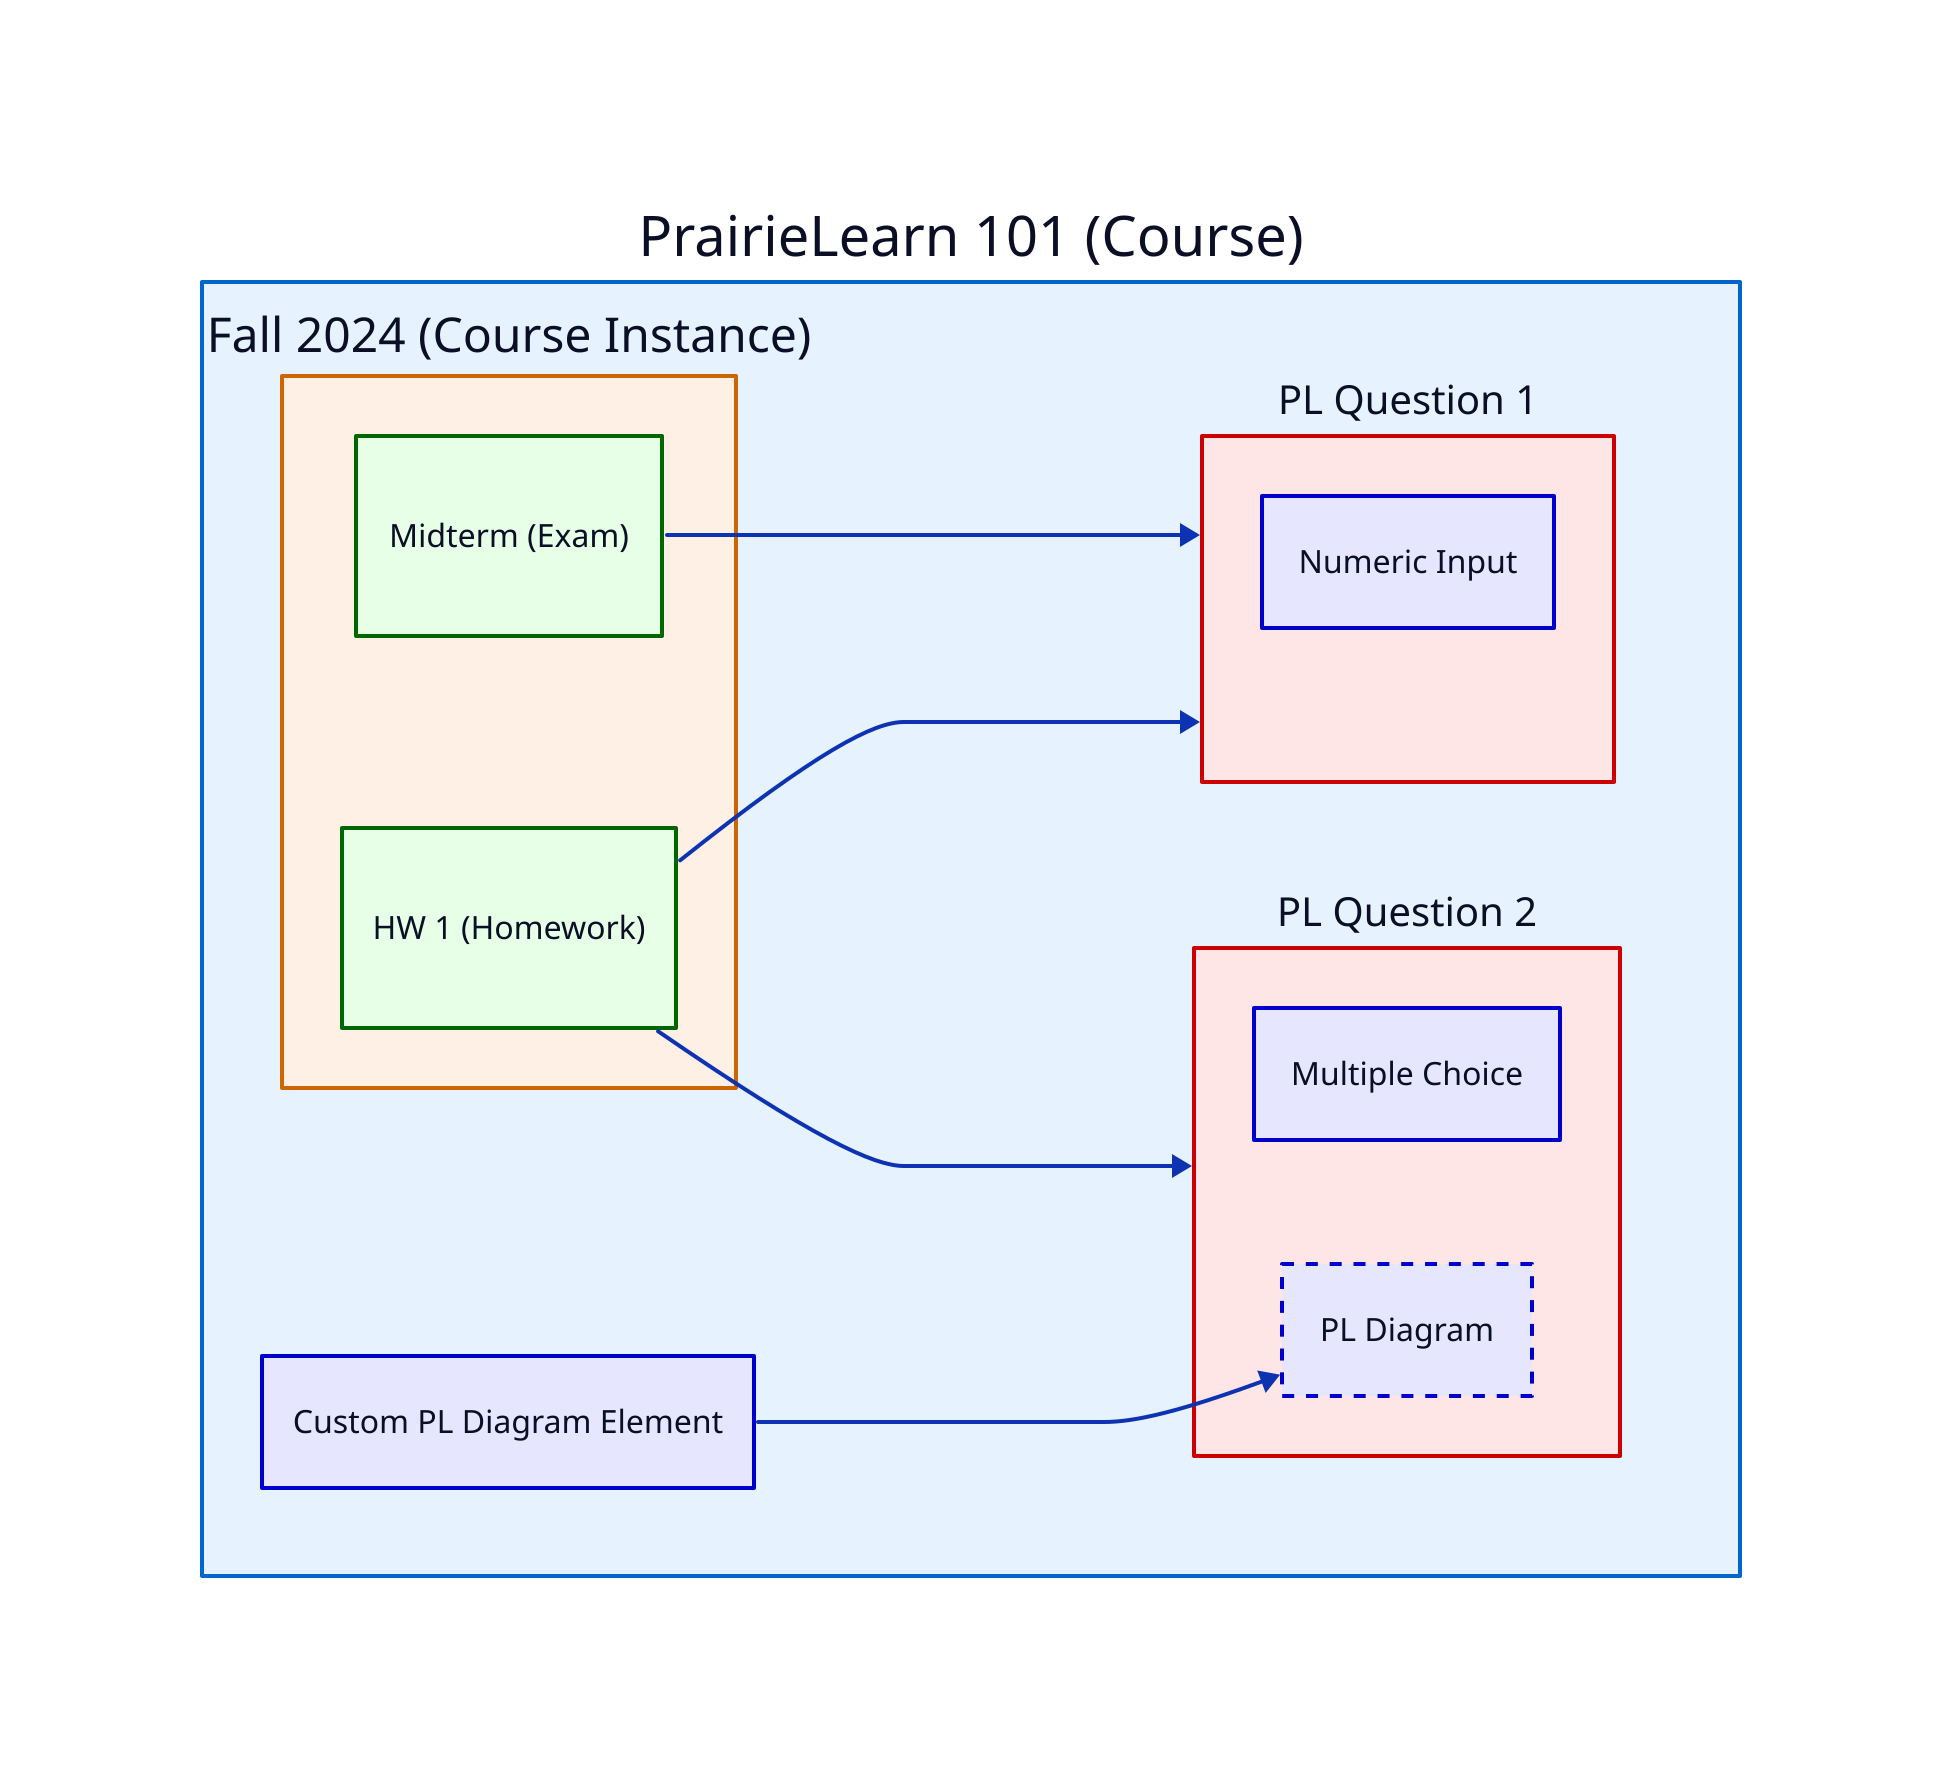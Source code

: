 direction: right

course: PrairieLearn 101 (Course) {
    shape: rectangle
    style: {
        fill: "#e6f3ff"
        stroke: "#0066cc"
    }

    instance: Fall 2024 (Course Instance) {
        shape: rectangle
        style: {
            fill: "#fff0e6"
            stroke: "#cc6600"
        }


        exam: Midterm (Exam) {
            height: 100
            shape: rectangle
            style: {
                fill: "#e6ffe6"
                stroke: "#006600"
            }
        }
        hw: HW 1 (Homework) {
            height: 100
            shape: rectangle
            style: {
                fill: "#e6ffe6"
                stroke: "#006600"
            }
        }
    }

    q {
        style: {
            opacity: 0
        }
        question1: PL Question 1 {
            shape: rectangle
            style: {
                fill: "#ffe6e6"
                stroke: "#cc0000"
            }
            element: Numeric Input {
                shape: rectangle
                style: {
                    fill: "#e6e6ff"
                    stroke: "#0000cc"
                }
            }
        }

        question2: PL Question 2 {
            shape: rectangle
            style: {
                fill: "#ffe6e6"
                stroke: "#cc0000"
            }
            element: Multiple Choice {
                shape: rectangle
                style: {
                    fill: "#e6e6ff"
                    stroke: "#0000cc"
                }
            }
            element2: PL Diagram {
                shape: rectangle
                style: {
                    fill: "#e6e6ff"
                    stroke: "#0000cc"
                    stroke-dash: 3
                }
            }
        }
    }
    custom: Custom PL Diagram Element {
        shape: rectangle
        style: {
            fill: "#e6e6ff"
            stroke: "#0000cc"
        }
    }

    instance.hw -> q.question1
    instance.hw -> q.question2
    instance.exam -> q.question1
    q.question2.element2 <- custom {
        style: {
            bold: true;
        }
    }
}
